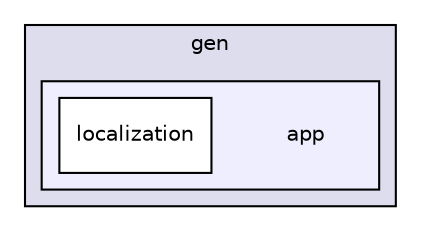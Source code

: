 digraph "Andriod/LocalizationActivity/gen/app" {
  compound=true
  node [ fontsize="10", fontname="Helvetica"];
  edge [ labelfontsize="10", labelfontname="Helvetica"];
  subgraph clusterdir_d8eda52dc445a6a61e1716887c5152a4 {
    graph [ bgcolor="#ddddee", pencolor="black", label="gen" fontname="Helvetica", fontsize="10", URL="dir_d8eda52dc445a6a61e1716887c5152a4.html"]
  subgraph clusterdir_08a07d1e4b070dba4598782df38fbc6b {
    graph [ bgcolor="#eeeeff", pencolor="black", label="" URL="dir_08a07d1e4b070dba4598782df38fbc6b.html"];
    dir_08a07d1e4b070dba4598782df38fbc6b [shape=plaintext label="app"];
    dir_62d5d0e43d462b7113ff5041d3d6c8fb [shape=box label="localization" color="black" fillcolor="white" style="filled" URL="dir_62d5d0e43d462b7113ff5041d3d6c8fb.html"];
  }
  }
}
